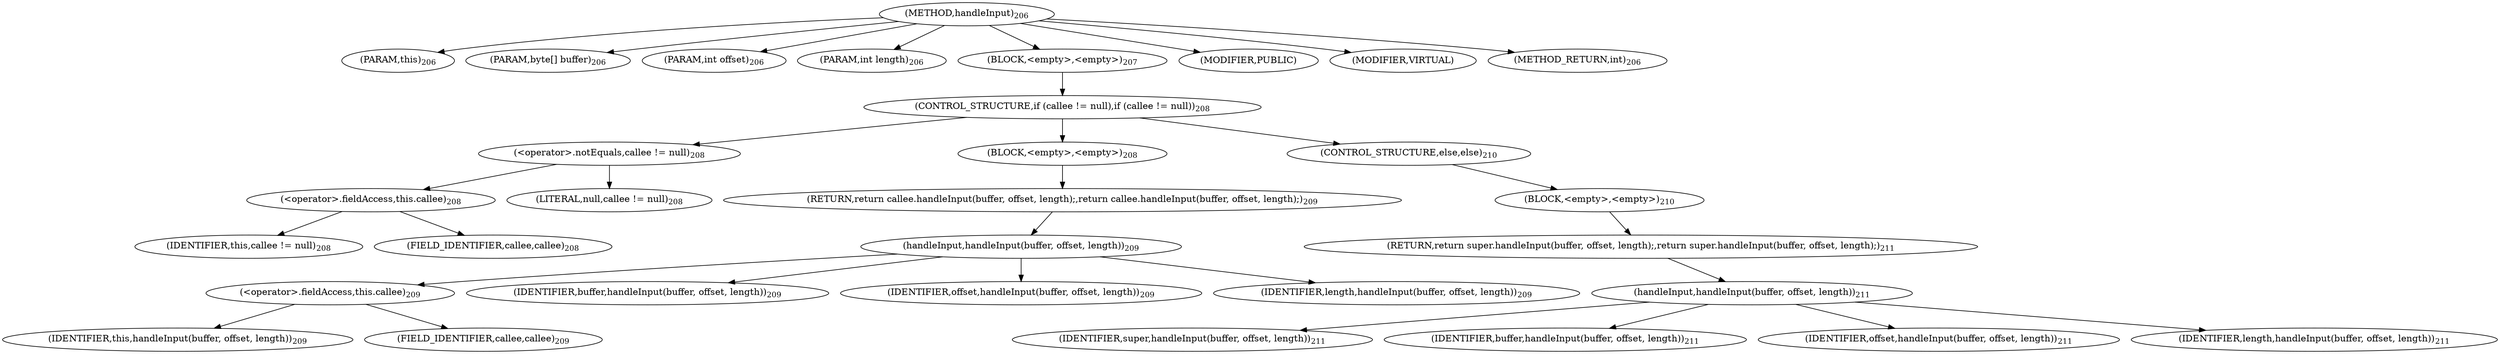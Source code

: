 digraph "handleInput" {  
"253" [label = <(METHOD,handleInput)<SUB>206</SUB>> ]
"254" [label = <(PARAM,this)<SUB>206</SUB>> ]
"255" [label = <(PARAM,byte[] buffer)<SUB>206</SUB>> ]
"256" [label = <(PARAM,int offset)<SUB>206</SUB>> ]
"257" [label = <(PARAM,int length)<SUB>206</SUB>> ]
"258" [label = <(BLOCK,&lt;empty&gt;,&lt;empty&gt;)<SUB>207</SUB>> ]
"259" [label = <(CONTROL_STRUCTURE,if (callee != null),if (callee != null))<SUB>208</SUB>> ]
"260" [label = <(&lt;operator&gt;.notEquals,callee != null)<SUB>208</SUB>> ]
"261" [label = <(&lt;operator&gt;.fieldAccess,this.callee)<SUB>208</SUB>> ]
"262" [label = <(IDENTIFIER,this,callee != null)<SUB>208</SUB>> ]
"263" [label = <(FIELD_IDENTIFIER,callee,callee)<SUB>208</SUB>> ]
"264" [label = <(LITERAL,null,callee != null)<SUB>208</SUB>> ]
"265" [label = <(BLOCK,&lt;empty&gt;,&lt;empty&gt;)<SUB>208</SUB>> ]
"266" [label = <(RETURN,return callee.handleInput(buffer, offset, length);,return callee.handleInput(buffer, offset, length);)<SUB>209</SUB>> ]
"267" [label = <(handleInput,handleInput(buffer, offset, length))<SUB>209</SUB>> ]
"268" [label = <(&lt;operator&gt;.fieldAccess,this.callee)<SUB>209</SUB>> ]
"269" [label = <(IDENTIFIER,this,handleInput(buffer, offset, length))<SUB>209</SUB>> ]
"270" [label = <(FIELD_IDENTIFIER,callee,callee)<SUB>209</SUB>> ]
"271" [label = <(IDENTIFIER,buffer,handleInput(buffer, offset, length))<SUB>209</SUB>> ]
"272" [label = <(IDENTIFIER,offset,handleInput(buffer, offset, length))<SUB>209</SUB>> ]
"273" [label = <(IDENTIFIER,length,handleInput(buffer, offset, length))<SUB>209</SUB>> ]
"274" [label = <(CONTROL_STRUCTURE,else,else)<SUB>210</SUB>> ]
"275" [label = <(BLOCK,&lt;empty&gt;,&lt;empty&gt;)<SUB>210</SUB>> ]
"276" [label = <(RETURN,return super.handleInput(buffer, offset, length);,return super.handleInput(buffer, offset, length);)<SUB>211</SUB>> ]
"277" [label = <(handleInput,handleInput(buffer, offset, length))<SUB>211</SUB>> ]
"278" [label = <(IDENTIFIER,super,handleInput(buffer, offset, length))<SUB>211</SUB>> ]
"279" [label = <(IDENTIFIER,buffer,handleInput(buffer, offset, length))<SUB>211</SUB>> ]
"280" [label = <(IDENTIFIER,offset,handleInput(buffer, offset, length))<SUB>211</SUB>> ]
"281" [label = <(IDENTIFIER,length,handleInput(buffer, offset, length))<SUB>211</SUB>> ]
"282" [label = <(MODIFIER,PUBLIC)> ]
"283" [label = <(MODIFIER,VIRTUAL)> ]
"284" [label = <(METHOD_RETURN,int)<SUB>206</SUB>> ]
  "253" -> "254" 
  "253" -> "255" 
  "253" -> "256" 
  "253" -> "257" 
  "253" -> "258" 
  "253" -> "282" 
  "253" -> "283" 
  "253" -> "284" 
  "258" -> "259" 
  "259" -> "260" 
  "259" -> "265" 
  "259" -> "274" 
  "260" -> "261" 
  "260" -> "264" 
  "261" -> "262" 
  "261" -> "263" 
  "265" -> "266" 
  "266" -> "267" 
  "267" -> "268" 
  "267" -> "271" 
  "267" -> "272" 
  "267" -> "273" 
  "268" -> "269" 
  "268" -> "270" 
  "274" -> "275" 
  "275" -> "276" 
  "276" -> "277" 
  "277" -> "278" 
  "277" -> "279" 
  "277" -> "280" 
  "277" -> "281" 
}
